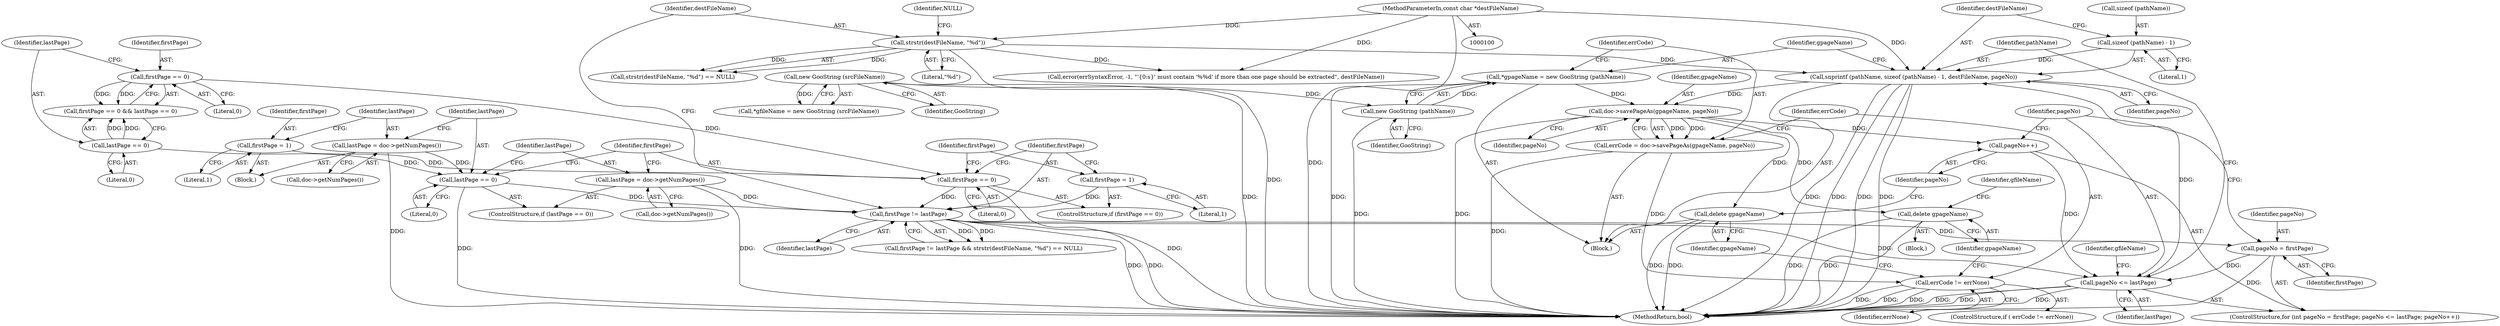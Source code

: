 digraph "0_poppler_b8682d868ddf7f741e93b791588af0932893f95c@API" {
"1000186" [label="(Call,snprintf (pathName, sizeof (pathName) - 1, destFileName, pageNo))"];
"1000188" [label="(Call,sizeof (pathName) - 1)"];
"1000162" [label="(Call,strstr(destFileName, \"%d\"))"];
"1000102" [label="(MethodParameterIn,const char *destFileName)"];
"1000180" [label="(Call,pageNo <= lastPage)"];
"1000177" [label="(Call,pageNo = firstPage)"];
"1000158" [label="(Call,firstPage != lastPage)"];
"1000150" [label="(Call,firstPage == 0)"];
"1000129" [label="(Call,firstPage == 0)"];
"1000136" [label="(Call,firstPage = 1)"];
"1000153" [label="(Call,firstPage = 1)"];
"1000143" [label="(Call,lastPage == 0)"];
"1000139" [label="(Call,lastPage = doc->getNumPages())"];
"1000132" [label="(Call,lastPage == 0)"];
"1000146" [label="(Call,lastPage = doc->getNumPages())"];
"1000183" [label="(Call,pageNo++)"];
"1000202" [label="(Call,doc->savePageAs(gpageName, pageNo))"];
"1000195" [label="(Call,*gpageName = new GooString (pathName))"];
"1000197" [label="(Call,new GooString (pathName))"];
"1000108" [label="(Call,new GooString (srcFileName))"];
"1000186" [label="(Call,snprintf (pathName, sizeof (pathName) - 1, destFileName, pageNo))"];
"1000200" [label="(Call,errCode = doc->savePageAs(gpageName, pageNo))"];
"1000206" [label="(Call,errCode != errNone)"];
"1000210" [label="(Call,delete gpageName)"];
"1000216" [label="(Call,delete gpageName)"];
"1000193" [label="(Identifier,pageNo)"];
"1000219" [label="(Identifier,gfileName)"];
"1000142" [label="(ControlStructure,if (lastPage == 0))"];
"1000217" [label="(Identifier,gpageName)"];
"1000183" [label="(Call,pageNo++)"];
"1000213" [label="(Identifier,gfileName)"];
"1000175" [label="(ControlStructure,for (int pageNo = firstPage; pageNo <= lastPage; pageNo++))"];
"1000149" [label="(ControlStructure,if (firstPage == 0))"];
"1000129" [label="(Call,firstPage == 0)"];
"1000130" [label="(Identifier,firstPage)"];
"1000161" [label="(Call,strstr(destFileName, \"%d\") == NULL)"];
"1000158" [label="(Call,firstPage != lastPage)"];
"1000139" [label="(Call,lastPage = doc->getNumPages())"];
"1000200" [label="(Call,errCode = doc->savePageAs(gpageName, pageNo))"];
"1000211" [label="(Identifier,gpageName)"];
"1000165" [label="(Identifier,NULL)"];
"1000207" [label="(Identifier,errCode)"];
"1000163" [label="(Identifier,destFileName)"];
"1000202" [label="(Call,doc->savePageAs(gpageName, pageNo))"];
"1000216" [label="(Call,delete gpageName)"];
"1000160" [label="(Identifier,lastPage)"];
"1000208" [label="(Identifier,errNone)"];
"1000106" [label="(Call,*gfileName = new GooString (srcFileName))"];
"1000159" [label="(Identifier,firstPage)"];
"1000162" [label="(Call,strstr(destFileName, \"%d\"))"];
"1000203" [label="(Identifier,gpageName)"];
"1000132" [label="(Call,lastPage == 0)"];
"1000167" [label="(Call,error(errSyntaxError, -1, \"'{0:s}' must contain '%%d' if more than one page should be extracted\", destFileName))"];
"1000201" [label="(Identifier,errCode)"];
"1000148" [label="(Call,doc->getNumPages())"];
"1000157" [label="(Call,firstPage != lastPage && strstr(destFileName, \"%d\") == NULL)"];
"1000180" [label="(Call,pageNo <= lastPage)"];
"1000143" [label="(Call,lastPage == 0)"];
"1000134" [label="(Literal,0)"];
"1000210" [label="(Call,delete gpageName)"];
"1000108" [label="(Call,new GooString (srcFileName))"];
"1000155" [label="(Literal,1)"];
"1000144" [label="(Identifier,lastPage)"];
"1000102" [label="(MethodParameterIn,const char *destFileName)"];
"1000189" [label="(Call,sizeof (pathName))"];
"1000206" [label="(Call,errCode != errNone)"];
"1000186" [label="(Call,snprintf (pathName, sizeof (pathName) - 1, destFileName, pageNo))"];
"1000185" [label="(Block,)"];
"1000147" [label="(Identifier,lastPage)"];
"1000141" [label="(Call,doc->getNumPages())"];
"1000150" [label="(Call,firstPage == 0)"];
"1000181" [label="(Identifier,pageNo)"];
"1000135" [label="(Block,)"];
"1000222" [label="(MethodReturn,bool)"];
"1000128" [label="(Call,firstPage == 0 && lastPage == 0)"];
"1000136" [label="(Call,firstPage = 1)"];
"1000198" [label="(Identifier,GooString)"];
"1000209" [label="(Block,)"];
"1000133" [label="(Identifier,lastPage)"];
"1000187" [label="(Identifier,pathName)"];
"1000191" [label="(Literal,1)"];
"1000192" [label="(Identifier,destFileName)"];
"1000188" [label="(Call,sizeof (pathName) - 1)"];
"1000196" [label="(Identifier,gpageName)"];
"1000184" [label="(Identifier,pageNo)"];
"1000109" [label="(Identifier,GooString)"];
"1000178" [label="(Identifier,pageNo)"];
"1000177" [label="(Call,pageNo = firstPage)"];
"1000152" [label="(Literal,0)"];
"1000138" [label="(Literal,1)"];
"1000164" [label="(Literal,\"%d\")"];
"1000204" [label="(Identifier,pageNo)"];
"1000154" [label="(Identifier,firstPage)"];
"1000205" [label="(ControlStructure,if ( errCode != errNone))"];
"1000131" [label="(Literal,0)"];
"1000182" [label="(Identifier,lastPage)"];
"1000179" [label="(Identifier,firstPage)"];
"1000137" [label="(Identifier,firstPage)"];
"1000195" [label="(Call,*gpageName = new GooString (pathName))"];
"1000146" [label="(Call,lastPage = doc->getNumPages())"];
"1000140" [label="(Identifier,lastPage)"];
"1000153" [label="(Call,firstPage = 1)"];
"1000197" [label="(Call,new GooString (pathName))"];
"1000145" [label="(Literal,0)"];
"1000151" [label="(Identifier,firstPage)"];
"1000186" -> "1000185"  [label="AST: "];
"1000186" -> "1000193"  [label="CFG: "];
"1000187" -> "1000186"  [label="AST: "];
"1000188" -> "1000186"  [label="AST: "];
"1000192" -> "1000186"  [label="AST: "];
"1000193" -> "1000186"  [label="AST: "];
"1000196" -> "1000186"  [label="CFG: "];
"1000186" -> "1000222"  [label="DDG: "];
"1000186" -> "1000222"  [label="DDG: "];
"1000186" -> "1000222"  [label="DDG: "];
"1000186" -> "1000222"  [label="DDG: "];
"1000188" -> "1000186"  [label="DDG: "];
"1000162" -> "1000186"  [label="DDG: "];
"1000102" -> "1000186"  [label="DDG: "];
"1000180" -> "1000186"  [label="DDG: "];
"1000186" -> "1000202"  [label="DDG: "];
"1000188" -> "1000191"  [label="CFG: "];
"1000189" -> "1000188"  [label="AST: "];
"1000191" -> "1000188"  [label="AST: "];
"1000192" -> "1000188"  [label="CFG: "];
"1000162" -> "1000161"  [label="AST: "];
"1000162" -> "1000164"  [label="CFG: "];
"1000163" -> "1000162"  [label="AST: "];
"1000164" -> "1000162"  [label="AST: "];
"1000165" -> "1000162"  [label="CFG: "];
"1000162" -> "1000222"  [label="DDG: "];
"1000162" -> "1000161"  [label="DDG: "];
"1000162" -> "1000161"  [label="DDG: "];
"1000102" -> "1000162"  [label="DDG: "];
"1000162" -> "1000167"  [label="DDG: "];
"1000102" -> "1000100"  [label="AST: "];
"1000102" -> "1000222"  [label="DDG: "];
"1000102" -> "1000167"  [label="DDG: "];
"1000180" -> "1000175"  [label="AST: "];
"1000180" -> "1000182"  [label="CFG: "];
"1000181" -> "1000180"  [label="AST: "];
"1000182" -> "1000180"  [label="AST: "];
"1000187" -> "1000180"  [label="CFG: "];
"1000219" -> "1000180"  [label="CFG: "];
"1000180" -> "1000222"  [label="DDG: "];
"1000180" -> "1000222"  [label="DDG: "];
"1000180" -> "1000222"  [label="DDG: "];
"1000177" -> "1000180"  [label="DDG: "];
"1000183" -> "1000180"  [label="DDG: "];
"1000158" -> "1000180"  [label="DDG: "];
"1000177" -> "1000175"  [label="AST: "];
"1000177" -> "1000179"  [label="CFG: "];
"1000178" -> "1000177"  [label="AST: "];
"1000179" -> "1000177"  [label="AST: "];
"1000181" -> "1000177"  [label="CFG: "];
"1000177" -> "1000222"  [label="DDG: "];
"1000158" -> "1000177"  [label="DDG: "];
"1000158" -> "1000157"  [label="AST: "];
"1000158" -> "1000160"  [label="CFG: "];
"1000159" -> "1000158"  [label="AST: "];
"1000160" -> "1000158"  [label="AST: "];
"1000163" -> "1000158"  [label="CFG: "];
"1000157" -> "1000158"  [label="CFG: "];
"1000158" -> "1000222"  [label="DDG: "];
"1000158" -> "1000222"  [label="DDG: "];
"1000158" -> "1000157"  [label="DDG: "];
"1000158" -> "1000157"  [label="DDG: "];
"1000150" -> "1000158"  [label="DDG: "];
"1000153" -> "1000158"  [label="DDG: "];
"1000143" -> "1000158"  [label="DDG: "];
"1000146" -> "1000158"  [label="DDG: "];
"1000150" -> "1000149"  [label="AST: "];
"1000150" -> "1000152"  [label="CFG: "];
"1000151" -> "1000150"  [label="AST: "];
"1000152" -> "1000150"  [label="AST: "];
"1000154" -> "1000150"  [label="CFG: "];
"1000159" -> "1000150"  [label="CFG: "];
"1000150" -> "1000222"  [label="DDG: "];
"1000129" -> "1000150"  [label="DDG: "];
"1000136" -> "1000150"  [label="DDG: "];
"1000129" -> "1000128"  [label="AST: "];
"1000129" -> "1000131"  [label="CFG: "];
"1000130" -> "1000129"  [label="AST: "];
"1000131" -> "1000129"  [label="AST: "];
"1000133" -> "1000129"  [label="CFG: "];
"1000128" -> "1000129"  [label="CFG: "];
"1000129" -> "1000128"  [label="DDG: "];
"1000129" -> "1000128"  [label="DDG: "];
"1000136" -> "1000135"  [label="AST: "];
"1000136" -> "1000138"  [label="CFG: "];
"1000137" -> "1000136"  [label="AST: "];
"1000138" -> "1000136"  [label="AST: "];
"1000140" -> "1000136"  [label="CFG: "];
"1000153" -> "1000149"  [label="AST: "];
"1000153" -> "1000155"  [label="CFG: "];
"1000154" -> "1000153"  [label="AST: "];
"1000155" -> "1000153"  [label="AST: "];
"1000159" -> "1000153"  [label="CFG: "];
"1000143" -> "1000142"  [label="AST: "];
"1000143" -> "1000145"  [label="CFG: "];
"1000144" -> "1000143"  [label="AST: "];
"1000145" -> "1000143"  [label="AST: "];
"1000147" -> "1000143"  [label="CFG: "];
"1000151" -> "1000143"  [label="CFG: "];
"1000143" -> "1000222"  [label="DDG: "];
"1000139" -> "1000143"  [label="DDG: "];
"1000132" -> "1000143"  [label="DDG: "];
"1000139" -> "1000135"  [label="AST: "];
"1000139" -> "1000141"  [label="CFG: "];
"1000140" -> "1000139"  [label="AST: "];
"1000141" -> "1000139"  [label="AST: "];
"1000144" -> "1000139"  [label="CFG: "];
"1000139" -> "1000222"  [label="DDG: "];
"1000132" -> "1000128"  [label="AST: "];
"1000132" -> "1000134"  [label="CFG: "];
"1000133" -> "1000132"  [label="AST: "];
"1000134" -> "1000132"  [label="AST: "];
"1000128" -> "1000132"  [label="CFG: "];
"1000132" -> "1000128"  [label="DDG: "];
"1000132" -> "1000128"  [label="DDG: "];
"1000146" -> "1000142"  [label="AST: "];
"1000146" -> "1000148"  [label="CFG: "];
"1000147" -> "1000146"  [label="AST: "];
"1000148" -> "1000146"  [label="AST: "];
"1000151" -> "1000146"  [label="CFG: "];
"1000146" -> "1000222"  [label="DDG: "];
"1000183" -> "1000175"  [label="AST: "];
"1000183" -> "1000184"  [label="CFG: "];
"1000184" -> "1000183"  [label="AST: "];
"1000181" -> "1000183"  [label="CFG: "];
"1000202" -> "1000183"  [label="DDG: "];
"1000202" -> "1000200"  [label="AST: "];
"1000202" -> "1000204"  [label="CFG: "];
"1000203" -> "1000202"  [label="AST: "];
"1000204" -> "1000202"  [label="AST: "];
"1000200" -> "1000202"  [label="CFG: "];
"1000202" -> "1000222"  [label="DDG: "];
"1000202" -> "1000200"  [label="DDG: "];
"1000202" -> "1000200"  [label="DDG: "];
"1000195" -> "1000202"  [label="DDG: "];
"1000202" -> "1000210"  [label="DDG: "];
"1000202" -> "1000216"  [label="DDG: "];
"1000195" -> "1000185"  [label="AST: "];
"1000195" -> "1000197"  [label="CFG: "];
"1000196" -> "1000195"  [label="AST: "];
"1000197" -> "1000195"  [label="AST: "];
"1000201" -> "1000195"  [label="CFG: "];
"1000195" -> "1000222"  [label="DDG: "];
"1000197" -> "1000195"  [label="DDG: "];
"1000197" -> "1000198"  [label="CFG: "];
"1000198" -> "1000197"  [label="AST: "];
"1000197" -> "1000222"  [label="DDG: "];
"1000108" -> "1000197"  [label="DDG: "];
"1000108" -> "1000106"  [label="AST: "];
"1000108" -> "1000109"  [label="CFG: "];
"1000109" -> "1000108"  [label="AST: "];
"1000106" -> "1000108"  [label="CFG: "];
"1000108" -> "1000222"  [label="DDG: "];
"1000108" -> "1000106"  [label="DDG: "];
"1000200" -> "1000185"  [label="AST: "];
"1000201" -> "1000200"  [label="AST: "];
"1000207" -> "1000200"  [label="CFG: "];
"1000200" -> "1000222"  [label="DDG: "];
"1000200" -> "1000206"  [label="DDG: "];
"1000206" -> "1000205"  [label="AST: "];
"1000206" -> "1000208"  [label="CFG: "];
"1000207" -> "1000206"  [label="AST: "];
"1000208" -> "1000206"  [label="AST: "];
"1000211" -> "1000206"  [label="CFG: "];
"1000217" -> "1000206"  [label="CFG: "];
"1000206" -> "1000222"  [label="DDG: "];
"1000206" -> "1000222"  [label="DDG: "];
"1000206" -> "1000222"  [label="DDG: "];
"1000210" -> "1000209"  [label="AST: "];
"1000210" -> "1000211"  [label="CFG: "];
"1000211" -> "1000210"  [label="AST: "];
"1000213" -> "1000210"  [label="CFG: "];
"1000210" -> "1000222"  [label="DDG: "];
"1000210" -> "1000222"  [label="DDG: "];
"1000216" -> "1000185"  [label="AST: "];
"1000216" -> "1000217"  [label="CFG: "];
"1000217" -> "1000216"  [label="AST: "];
"1000184" -> "1000216"  [label="CFG: "];
"1000216" -> "1000222"  [label="DDG: "];
"1000216" -> "1000222"  [label="DDG: "];
}
